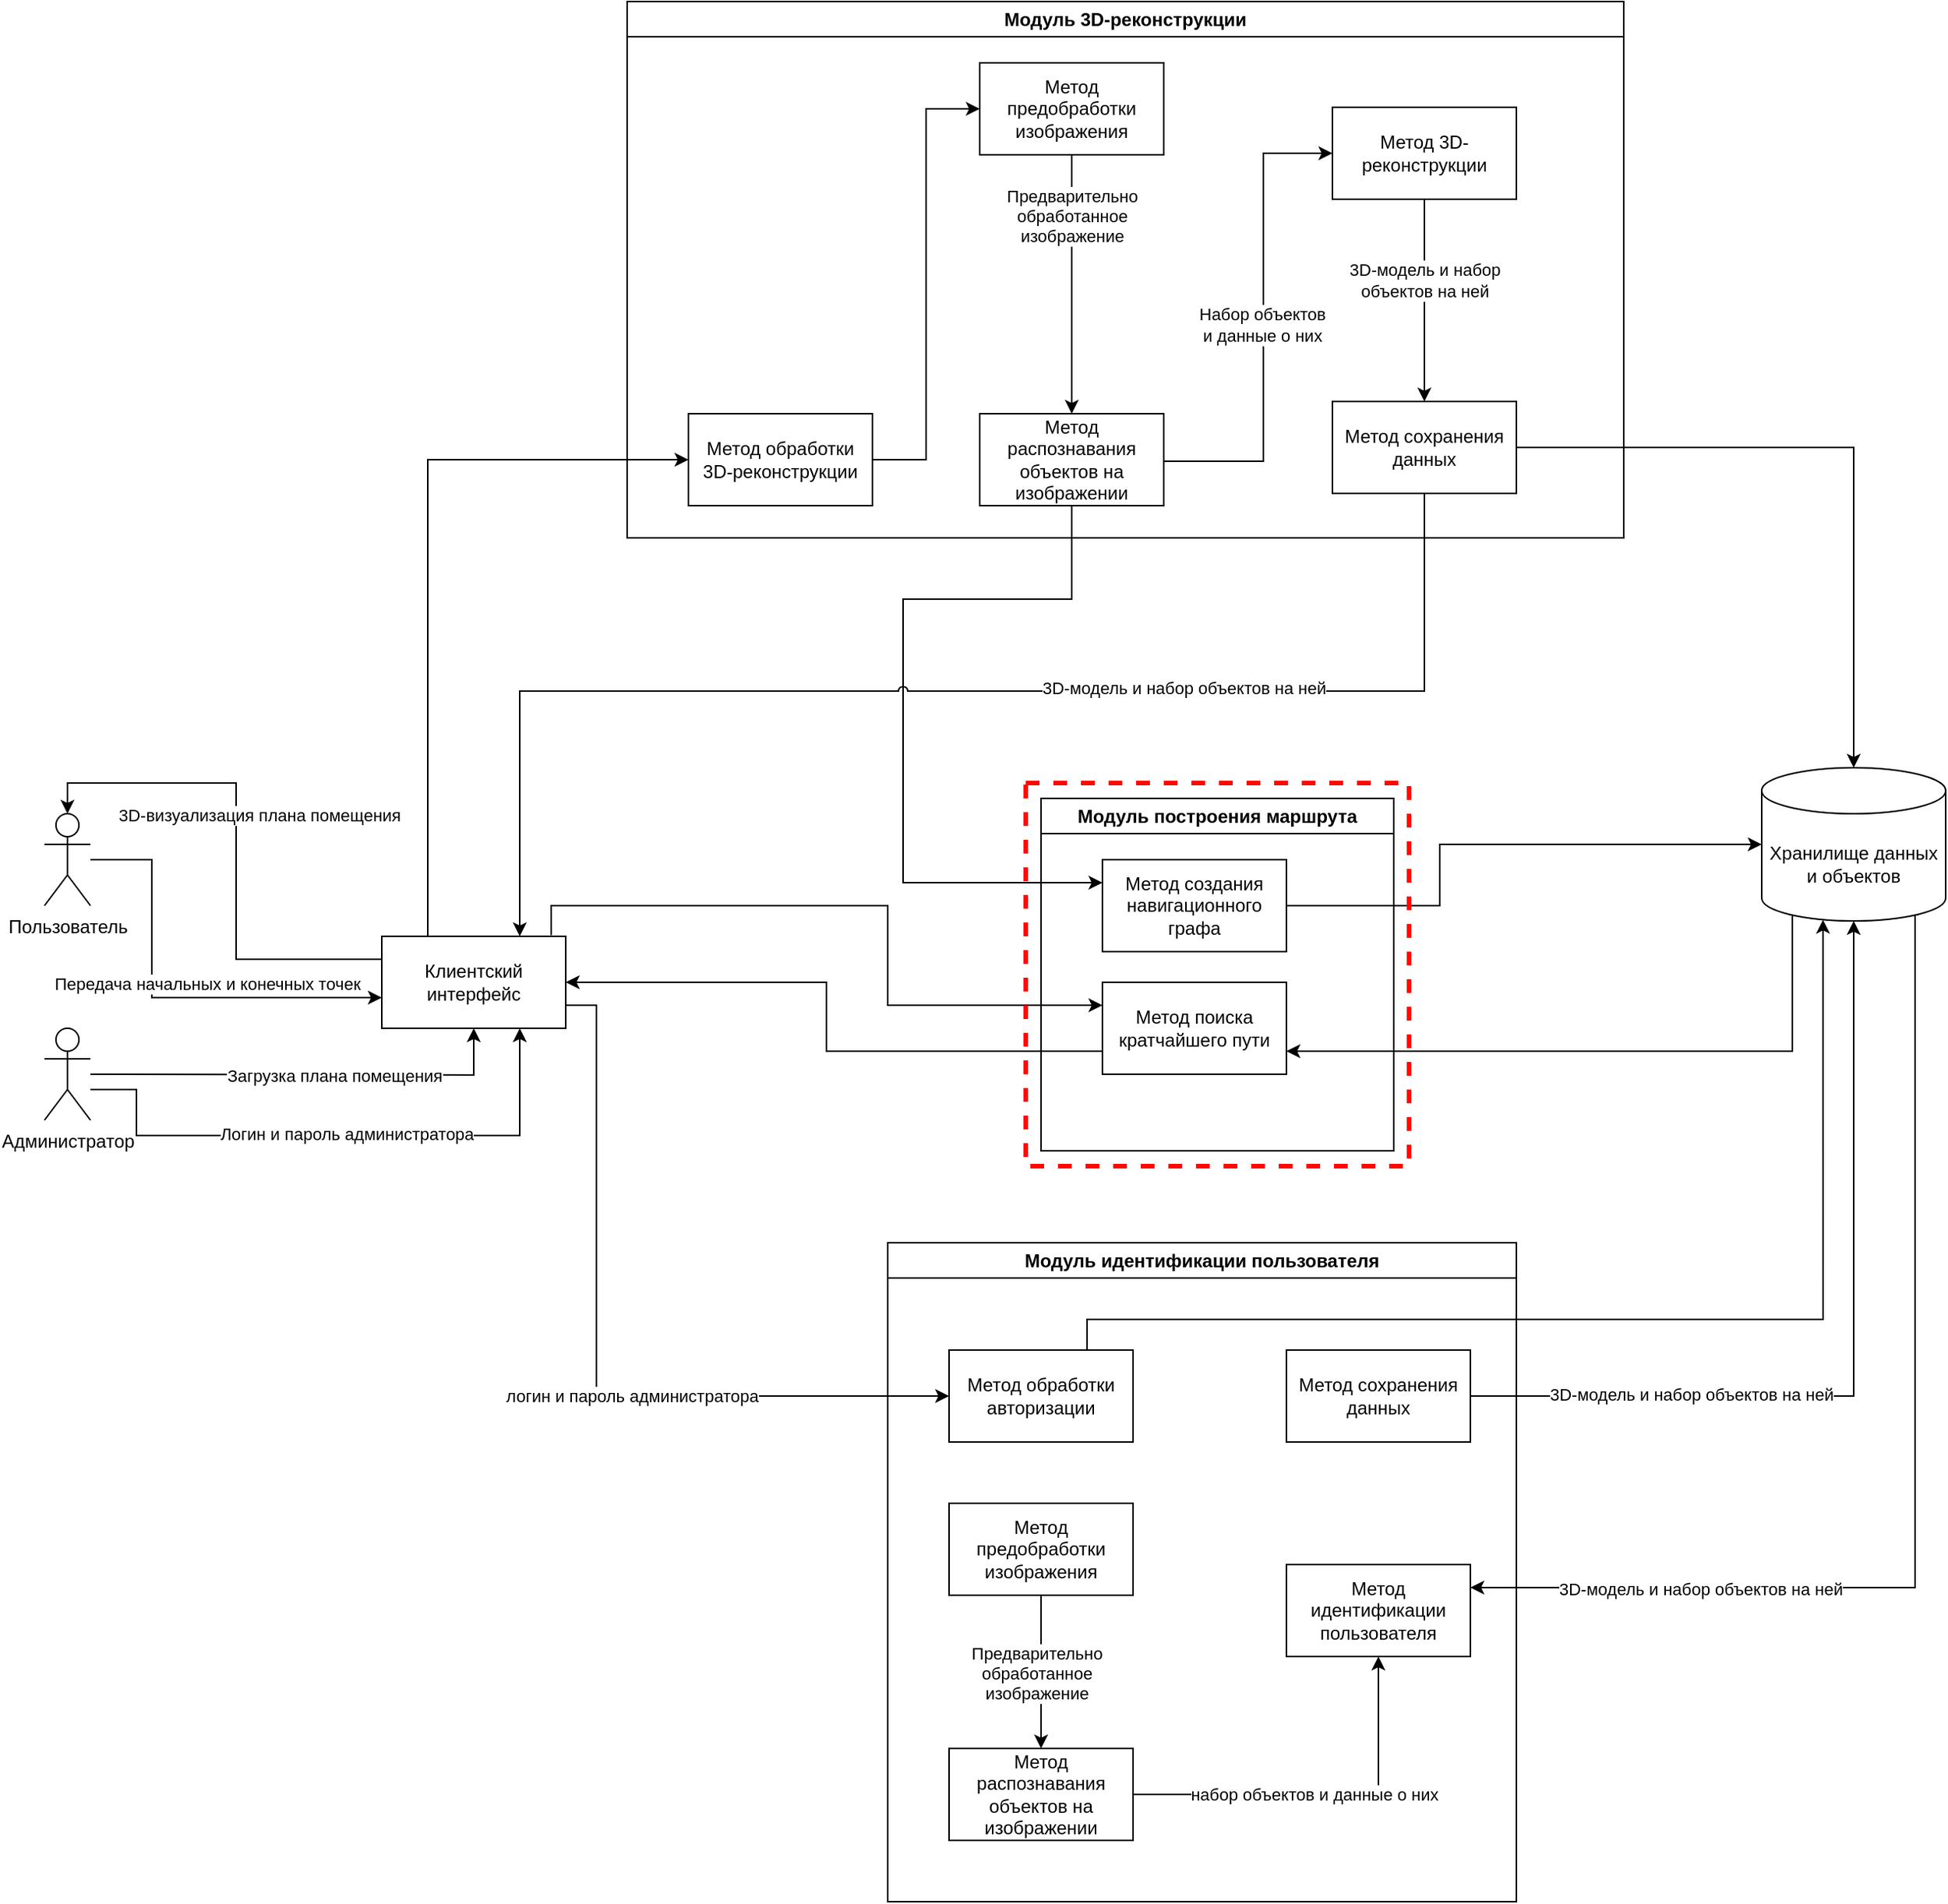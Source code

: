 <mxfile version="27.1.4">
  <diagram name="Страница — 1" id="elwOb8y8fLELGWzAOC3y">
    <mxGraphModel dx="3545" dy="4423" grid="1" gridSize="10" guides="1" tooltips="1" connect="1" arrows="1" fold="1" page="1" pageScale="1" pageWidth="827" pageHeight="1169" math="0" shadow="0">
      <root>
        <mxCell id="0" />
        <mxCell id="1" parent="0" />
        <mxCell id="OTB22keo5b9JswJ9PtMQ-2" value="Модуль 3D-реконструкции" style="swimlane;whiteSpace=wrap;html=1;swimlaneFillColor=none;glass=0;strokeWidth=1;" vertex="1" parent="1">
          <mxGeometry x="480" y="-1490" width="650" height="350" as="geometry" />
        </mxCell>
        <mxCell id="OTB22keo5b9JswJ9PtMQ-51" style="edgeStyle=orthogonalEdgeStyle;rounded=0;orthogonalLoop=1;jettySize=auto;html=1;exitX=0.5;exitY=1;exitDx=0;exitDy=0;entryX=0.5;entryY=0;entryDx=0;entryDy=0;" edge="1" parent="OTB22keo5b9JswJ9PtMQ-2" source="OTB22keo5b9JswJ9PtMQ-11" target="OTB22keo5b9JswJ9PtMQ-13">
          <mxGeometry relative="1" as="geometry" />
        </mxCell>
        <mxCell id="OTB22keo5b9JswJ9PtMQ-52" value="Предварительно&lt;div&gt;обработанное&lt;/div&gt;&lt;div&gt;изображение&lt;/div&gt;" style="edgeLabel;html=1;align=center;verticalAlign=middle;resizable=0;points=[];" vertex="1" connectable="0" parent="OTB22keo5b9JswJ9PtMQ-51">
          <mxGeometry x="0.001" y="-2" relative="1" as="geometry">
            <mxPoint x="2" y="-45" as="offset" />
          </mxGeometry>
        </mxCell>
        <mxCell id="OTB22keo5b9JswJ9PtMQ-11" value="Метод предобработки изображения" style="rounded=0;whiteSpace=wrap;html=1;" vertex="1" parent="OTB22keo5b9JswJ9PtMQ-2">
          <mxGeometry x="230" y="40" width="120" height="60" as="geometry" />
        </mxCell>
        <mxCell id="OTB22keo5b9JswJ9PtMQ-58" style="edgeStyle=orthogonalEdgeStyle;rounded=0;orthogonalLoop=1;jettySize=auto;html=1;exitX=0.75;exitY=1;exitDx=0;exitDy=0;" edge="1" parent="OTB22keo5b9JswJ9PtMQ-2" source="OTB22keo5b9JswJ9PtMQ-12" target="OTB22keo5b9JswJ9PtMQ-14">
          <mxGeometry relative="1" as="geometry">
            <Array as="points">
              <mxPoint x="520" y="129" />
            </Array>
          </mxGeometry>
        </mxCell>
        <mxCell id="OTB22keo5b9JswJ9PtMQ-60" value="3D-модель и набор&lt;div&gt;объектов на ней&lt;/div&gt;" style="edgeLabel;html=1;align=center;verticalAlign=middle;resizable=0;points=[];" vertex="1" connectable="0" parent="OTB22keo5b9JswJ9PtMQ-58">
          <mxGeometry x="0.025" relative="1" as="geometry">
            <mxPoint as="offset" />
          </mxGeometry>
        </mxCell>
        <mxCell id="OTB22keo5b9JswJ9PtMQ-12" value="Метод 3D-реконструкции" style="rounded=0;whiteSpace=wrap;html=1;" vertex="1" parent="OTB22keo5b9JswJ9PtMQ-2">
          <mxGeometry x="460" y="69" width="120" height="60" as="geometry" />
        </mxCell>
        <mxCell id="OTB22keo5b9JswJ9PtMQ-53" style="edgeStyle=orthogonalEdgeStyle;rounded=0;orthogonalLoop=1;jettySize=auto;html=1;exitX=1;exitY=0.5;exitDx=0;exitDy=0;entryX=0;entryY=0.5;entryDx=0;entryDy=0;" edge="1" parent="OTB22keo5b9JswJ9PtMQ-2" source="OTB22keo5b9JswJ9PtMQ-13" target="OTB22keo5b9JswJ9PtMQ-12">
          <mxGeometry relative="1" as="geometry">
            <mxPoint x="445" y="80" as="targetPoint" />
            <Array as="points">
              <mxPoint x="350" y="300" />
              <mxPoint x="415" y="300" />
              <mxPoint x="415" y="99" />
            </Array>
          </mxGeometry>
        </mxCell>
        <mxCell id="OTB22keo5b9JswJ9PtMQ-54" value="Набор объектов&lt;div&gt;и данные о них&lt;/div&gt;" style="edgeLabel;html=1;align=center;verticalAlign=middle;resizable=0;points=[];" vertex="1" connectable="0" parent="OTB22keo5b9JswJ9PtMQ-53">
          <mxGeometry x="-0.0" y="1" relative="1" as="geometry">
            <mxPoint y="1" as="offset" />
          </mxGeometry>
        </mxCell>
        <mxCell id="OTB22keo5b9JswJ9PtMQ-13" value="Метод распознавания объектов на изображении" style="rounded=0;whiteSpace=wrap;html=1;" vertex="1" parent="OTB22keo5b9JswJ9PtMQ-2">
          <mxGeometry x="230" y="269" width="120" height="60" as="geometry" />
        </mxCell>
        <mxCell id="OTB22keo5b9JswJ9PtMQ-14" value="Метод сохранения данных" style="rounded=0;whiteSpace=wrap;html=1;" vertex="1" parent="OTB22keo5b9JswJ9PtMQ-2">
          <mxGeometry x="460" y="261" width="120" height="60" as="geometry" />
        </mxCell>
        <mxCell id="OTB22keo5b9JswJ9PtMQ-57" style="edgeStyle=orthogonalEdgeStyle;rounded=0;orthogonalLoop=1;jettySize=auto;html=1;exitX=1;exitY=0.5;exitDx=0;exitDy=0;entryX=0;entryY=0.5;entryDx=0;entryDy=0;" edge="1" parent="OTB22keo5b9JswJ9PtMQ-2" source="OTB22keo5b9JswJ9PtMQ-5" target="OTB22keo5b9JswJ9PtMQ-11">
          <mxGeometry relative="1" as="geometry" />
        </mxCell>
        <mxCell id="OTB22keo5b9JswJ9PtMQ-5" value="Метод обработки 3D-реконструкции" style="rounded=0;whiteSpace=wrap;html=1;" vertex="1" parent="OTB22keo5b9JswJ9PtMQ-2">
          <mxGeometry x="40" y="269" width="120" height="60" as="geometry" />
        </mxCell>
        <mxCell id="OTB22keo5b9JswJ9PtMQ-3" value="Модуль идентификации пользователя" style="swimlane;whiteSpace=wrap;html=1;strokeWidth=1;" vertex="1" parent="1">
          <mxGeometry x="650" y="-680" width="410" height="430" as="geometry" />
        </mxCell>
        <mxCell id="OTB22keo5b9JswJ9PtMQ-8" value="Метод сохранения данных" style="rounded=0;whiteSpace=wrap;html=1;" vertex="1" parent="OTB22keo5b9JswJ9PtMQ-3">
          <mxGeometry x="260" y="70" width="120" height="60" as="geometry" />
        </mxCell>
        <mxCell id="OTB22keo5b9JswJ9PtMQ-49" style="edgeStyle=orthogonalEdgeStyle;rounded=0;orthogonalLoop=1;jettySize=auto;html=1;exitX=1;exitY=0.5;exitDx=0;exitDy=0;entryX=0.5;entryY=1;entryDx=0;entryDy=0;" edge="1" parent="OTB22keo5b9JswJ9PtMQ-3" source="OTB22keo5b9JswJ9PtMQ-9" target="OTB22keo5b9JswJ9PtMQ-10">
          <mxGeometry relative="1" as="geometry" />
        </mxCell>
        <mxCell id="OTB22keo5b9JswJ9PtMQ-50" value="набор объектов и данные о них" style="edgeLabel;html=1;align=center;verticalAlign=middle;resizable=0;points=[];" vertex="1" connectable="0" parent="OTB22keo5b9JswJ9PtMQ-49">
          <mxGeometry x="-0.057" relative="1" as="geometry">
            <mxPoint as="offset" />
          </mxGeometry>
        </mxCell>
        <mxCell id="OTB22keo5b9JswJ9PtMQ-9" value="Метод распознавания объектов на изображении" style="rounded=0;whiteSpace=wrap;html=1;" vertex="1" parent="OTB22keo5b9JswJ9PtMQ-3">
          <mxGeometry x="40" y="330" width="120" height="60" as="geometry" />
        </mxCell>
        <mxCell id="OTB22keo5b9JswJ9PtMQ-10" value="Метод идентификации пользователя" style="rounded=0;whiteSpace=wrap;html=1;" vertex="1" parent="OTB22keo5b9JswJ9PtMQ-3">
          <mxGeometry x="260" y="210" width="120" height="60" as="geometry" />
        </mxCell>
        <mxCell id="OTB22keo5b9JswJ9PtMQ-47" style="edgeStyle=orthogonalEdgeStyle;rounded=0;orthogonalLoop=1;jettySize=auto;html=1;exitX=0.5;exitY=1;exitDx=0;exitDy=0;entryX=0.5;entryY=0;entryDx=0;entryDy=0;" edge="1" parent="OTB22keo5b9JswJ9PtMQ-3" source="OTB22keo5b9JswJ9PtMQ-7" target="OTB22keo5b9JswJ9PtMQ-9">
          <mxGeometry relative="1" as="geometry" />
        </mxCell>
        <mxCell id="OTB22keo5b9JswJ9PtMQ-48" value="Предварительно&lt;div&gt;обработанное&lt;/div&gt;&lt;div&gt;изображение&lt;/div&gt;" style="edgeLabel;html=1;align=center;verticalAlign=middle;resizable=0;points=[];" vertex="1" connectable="0" parent="OTB22keo5b9JswJ9PtMQ-47">
          <mxGeometry x="0.018" y="-3" relative="1" as="geometry">
            <mxPoint as="offset" />
          </mxGeometry>
        </mxCell>
        <mxCell id="OTB22keo5b9JswJ9PtMQ-32" value="Метод обработки авторизации" style="rounded=0;whiteSpace=wrap;html=1;" vertex="1" parent="OTB22keo5b9JswJ9PtMQ-3">
          <mxGeometry x="40" y="70" width="120" height="60" as="geometry" />
        </mxCell>
        <mxCell id="OTB22keo5b9JswJ9PtMQ-7" value="Метод предобработки изображения" style="rounded=0;whiteSpace=wrap;html=1;" vertex="1" parent="OTB22keo5b9JswJ9PtMQ-3">
          <mxGeometry x="40" y="170" width="120" height="60" as="geometry" />
        </mxCell>
        <mxCell id="OTB22keo5b9JswJ9PtMQ-35" style="edgeStyle=orthogonalEdgeStyle;rounded=0;orthogonalLoop=1;jettySize=auto;html=1;exitX=1;exitY=0.75;exitDx=0;exitDy=0;entryX=0;entryY=0.5;entryDx=0;entryDy=0;" edge="1" parent="1" source="OTB22keo5b9JswJ9PtMQ-15" target="OTB22keo5b9JswJ9PtMQ-32">
          <mxGeometry relative="1" as="geometry">
            <Array as="points">
              <mxPoint x="460" y="-835" />
              <mxPoint x="460" y="-580" />
            </Array>
          </mxGeometry>
        </mxCell>
        <mxCell id="OTB22keo5b9JswJ9PtMQ-36" value="логин и пароль администратора" style="edgeLabel;html=1;align=center;verticalAlign=middle;resizable=0;points=[];" vertex="1" connectable="0" parent="OTB22keo5b9JswJ9PtMQ-35">
          <mxGeometry x="0.139" y="2" relative="1" as="geometry">
            <mxPoint x="10" y="2" as="offset" />
          </mxGeometry>
        </mxCell>
        <mxCell id="OTB22keo5b9JswJ9PtMQ-38" style="edgeStyle=orthogonalEdgeStyle;rounded=0;orthogonalLoop=1;jettySize=auto;html=1;exitX=0.921;exitY=-0.013;exitDx=0;exitDy=0;entryX=0;entryY=0.25;entryDx=0;entryDy=0;exitPerimeter=0;" edge="1" parent="1" source="OTB22keo5b9JswJ9PtMQ-15" target="OTB22keo5b9JswJ9PtMQ-30">
          <mxGeometry relative="1" as="geometry">
            <Array as="points">
              <mxPoint x="431" y="-900" />
              <mxPoint x="650" y="-900" />
              <mxPoint x="650" y="-835" />
            </Array>
          </mxGeometry>
        </mxCell>
        <mxCell id="OTB22keo5b9JswJ9PtMQ-56" style="edgeStyle=orthogonalEdgeStyle;rounded=0;orthogonalLoop=1;jettySize=auto;html=1;exitX=0.25;exitY=0;exitDx=0;exitDy=0;entryX=0;entryY=0.5;entryDx=0;entryDy=0;" edge="1" parent="1" source="OTB22keo5b9JswJ9PtMQ-15" target="OTB22keo5b9JswJ9PtMQ-5">
          <mxGeometry relative="1" as="geometry">
            <Array as="points">
              <mxPoint x="350" y="-1191" />
            </Array>
          </mxGeometry>
        </mxCell>
        <mxCell id="OTB22keo5b9JswJ9PtMQ-15" value="Клиентский интерфейс" style="rounded=0;whiteSpace=wrap;html=1;" vertex="1" parent="1">
          <mxGeometry x="320" y="-880" width="120" height="60" as="geometry" />
        </mxCell>
        <mxCell id="OTB22keo5b9JswJ9PtMQ-40" style="edgeStyle=orthogonalEdgeStyle;rounded=0;orthogonalLoop=1;jettySize=auto;html=1;exitX=0.145;exitY=1;exitDx=0;exitDy=-4.35;exitPerimeter=0;entryX=1;entryY=0.75;entryDx=0;entryDy=0;" edge="1" parent="1" source="OTB22keo5b9JswJ9PtMQ-16" target="OTB22keo5b9JswJ9PtMQ-30">
          <mxGeometry relative="1" as="geometry">
            <Array as="points">
              <mxPoint x="1240" y="-894" />
              <mxPoint x="1240" y="-805" />
            </Array>
          </mxGeometry>
        </mxCell>
        <mxCell id="OTB22keo5b9JswJ9PtMQ-43" style="edgeStyle=orthogonalEdgeStyle;rounded=0;orthogonalLoop=1;jettySize=auto;html=1;exitX=0.855;exitY=1;exitDx=0;exitDy=-4.35;exitPerimeter=0;entryX=1;entryY=0.25;entryDx=0;entryDy=0;" edge="1" parent="1" source="OTB22keo5b9JswJ9PtMQ-16" target="OTB22keo5b9JswJ9PtMQ-10">
          <mxGeometry relative="1" as="geometry">
            <Array as="points">
              <mxPoint x="1320" y="-894" />
              <mxPoint x="1320" y="-455" />
            </Array>
          </mxGeometry>
        </mxCell>
        <mxCell id="OTB22keo5b9JswJ9PtMQ-44" value="3D-модель и набор объектов на ней" style="edgeLabel;html=1;align=center;verticalAlign=middle;resizable=0;points=[];" vertex="1" connectable="0" parent="OTB22keo5b9JswJ9PtMQ-43">
          <mxGeometry x="0.59" y="1" relative="1" as="geometry">
            <mxPoint as="offset" />
          </mxGeometry>
        </mxCell>
        <mxCell id="OTB22keo5b9JswJ9PtMQ-16" value="Хранилище данных и объектов" style="shape=cylinder3;whiteSpace=wrap;html=1;boundedLbl=1;backgroundOutline=1;size=15;" vertex="1" parent="1">
          <mxGeometry x="1220" y="-990" width="120" height="100" as="geometry" />
        </mxCell>
        <mxCell id="OTB22keo5b9JswJ9PtMQ-24" style="edgeStyle=orthogonalEdgeStyle;rounded=0;orthogonalLoop=1;jettySize=auto;html=1;entryX=0.5;entryY=1;entryDx=0;entryDy=0;" edge="1" parent="1" target="OTB22keo5b9JswJ9PtMQ-15">
          <mxGeometry relative="1" as="geometry">
            <mxPoint x="130" y="-790" as="sourcePoint" />
          </mxGeometry>
        </mxCell>
        <mxCell id="OTB22keo5b9JswJ9PtMQ-25" value="Загрузка плана помещения" style="edgeLabel;html=1;align=center;verticalAlign=middle;resizable=0;points=[];" vertex="1" connectable="0" parent="OTB22keo5b9JswJ9PtMQ-24">
          <mxGeometry x="-0.103" y="1" relative="1" as="geometry">
            <mxPoint x="33" y="1" as="offset" />
          </mxGeometry>
        </mxCell>
        <mxCell id="OTB22keo5b9JswJ9PtMQ-26" style="edgeStyle=orthogonalEdgeStyle;rounded=0;orthogonalLoop=1;jettySize=auto;html=1;entryX=0.75;entryY=1;entryDx=0;entryDy=0;" edge="1" parent="1" source="OTB22keo5b9JswJ9PtMQ-17" target="OTB22keo5b9JswJ9PtMQ-15">
          <mxGeometry relative="1" as="geometry">
            <Array as="points">
              <mxPoint x="160" y="-780" />
              <mxPoint x="160" y="-750" />
              <mxPoint x="410" y="-750" />
            </Array>
          </mxGeometry>
        </mxCell>
        <mxCell id="OTB22keo5b9JswJ9PtMQ-27" value="Логин и пароль администратора" style="edgeLabel;html=1;align=center;verticalAlign=middle;resizable=0;points=[];" vertex="1" connectable="0" parent="OTB22keo5b9JswJ9PtMQ-26">
          <mxGeometry x="0.038" y="1" relative="1" as="geometry">
            <mxPoint as="offset" />
          </mxGeometry>
        </mxCell>
        <mxCell id="OTB22keo5b9JswJ9PtMQ-17" value="Администратор" style="shape=umlActor;verticalLabelPosition=bottom;verticalAlign=top;html=1;outlineConnect=0;" vertex="1" parent="1">
          <mxGeometry x="100" y="-820" width="30" height="60" as="geometry" />
        </mxCell>
        <mxCell id="OTB22keo5b9JswJ9PtMQ-22" style="edgeStyle=orthogonalEdgeStyle;rounded=0;orthogonalLoop=1;jettySize=auto;html=1;" edge="1" parent="1" target="OTB22keo5b9JswJ9PtMQ-15">
          <mxGeometry relative="1" as="geometry">
            <mxPoint x="130" y="-930" as="sourcePoint" />
            <Array as="points">
              <mxPoint x="170" y="-930" />
              <mxPoint x="170" y="-840" />
            </Array>
          </mxGeometry>
        </mxCell>
        <mxCell id="OTB22keo5b9JswJ9PtMQ-23" value="Передача начальных и конечных точек" style="edgeLabel;html=1;align=center;verticalAlign=middle;resizable=0;points=[];" vertex="1" connectable="0" parent="OTB22keo5b9JswJ9PtMQ-22">
          <mxGeometry x="-0.142" y="2" relative="1" as="geometry">
            <mxPoint x="34" y="1" as="offset" />
          </mxGeometry>
        </mxCell>
        <mxCell id="OTB22keo5b9JswJ9PtMQ-19" value="Пользователь" style="shape=umlActor;verticalLabelPosition=bottom;verticalAlign=top;html=1;outlineConnect=0;" vertex="1" parent="1">
          <mxGeometry x="100" y="-960" width="30" height="60" as="geometry" />
        </mxCell>
        <mxCell id="OTB22keo5b9JswJ9PtMQ-28" value="Модуль построения маршрута" style="swimlane;whiteSpace=wrap;html=1;strokeWidth=1;" vertex="1" parent="1">
          <mxGeometry x="750" y="-970" width="230" height="230" as="geometry" />
        </mxCell>
        <mxCell id="OTB22keo5b9JswJ9PtMQ-29" value="Метод создания навигационного графа" style="rounded=0;whiteSpace=wrap;html=1;" vertex="1" parent="OTB22keo5b9JswJ9PtMQ-28">
          <mxGeometry x="40" y="40" width="120" height="60" as="geometry" />
        </mxCell>
        <mxCell id="OTB22keo5b9JswJ9PtMQ-30" value="Метод поиска кратчайшего пути" style="rounded=0;whiteSpace=wrap;html=1;" vertex="1" parent="OTB22keo5b9JswJ9PtMQ-28">
          <mxGeometry x="40" y="120" width="120" height="60" as="geometry" />
        </mxCell>
        <mxCell id="OTB22keo5b9JswJ9PtMQ-31" style="edgeStyle=orthogonalEdgeStyle;rounded=0;orthogonalLoop=1;jettySize=auto;html=1;exitX=1;exitY=0.5;exitDx=0;exitDy=0;entryX=0.5;entryY=1;entryDx=0;entryDy=0;entryPerimeter=0;" edge="1" parent="1" source="OTB22keo5b9JswJ9PtMQ-8" target="OTB22keo5b9JswJ9PtMQ-16">
          <mxGeometry relative="1" as="geometry" />
        </mxCell>
        <mxCell id="OTB22keo5b9JswJ9PtMQ-45" value="3D-модель и набор объектов на ней" style="edgeLabel;html=1;align=center;verticalAlign=middle;resizable=0;points=[];" vertex="1" connectable="0" parent="OTB22keo5b9JswJ9PtMQ-31">
          <mxGeometry x="-0.482" y="1" relative="1" as="geometry">
            <mxPoint x="-1" as="offset" />
          </mxGeometry>
        </mxCell>
        <mxCell id="OTB22keo5b9JswJ9PtMQ-33" style="edgeStyle=orthogonalEdgeStyle;rounded=0;orthogonalLoop=1;jettySize=auto;html=1;exitX=0;exitY=0.25;exitDx=0;exitDy=0;entryX=0.5;entryY=0;entryDx=0;entryDy=0;entryPerimeter=0;" edge="1" parent="1" source="OTB22keo5b9JswJ9PtMQ-15" target="OTB22keo5b9JswJ9PtMQ-19">
          <mxGeometry relative="1" as="geometry" />
        </mxCell>
        <mxCell id="OTB22keo5b9JswJ9PtMQ-34" value="3D-визуализация плана помещения" style="edgeLabel;html=1;align=center;verticalAlign=middle;resizable=0;points=[];" vertex="1" connectable="0" parent="OTB22keo5b9JswJ9PtMQ-33">
          <mxGeometry x="0.198" y="2" relative="1" as="geometry">
            <mxPoint x="17" y="14" as="offset" />
          </mxGeometry>
        </mxCell>
        <mxCell id="OTB22keo5b9JswJ9PtMQ-39" style="edgeStyle=orthogonalEdgeStyle;rounded=0;orthogonalLoop=1;jettySize=auto;html=1;exitX=1;exitY=0.5;exitDx=0;exitDy=0;entryX=0;entryY=0.5;entryDx=0;entryDy=0;entryPerimeter=0;" edge="1" parent="1" source="OTB22keo5b9JswJ9PtMQ-29" target="OTB22keo5b9JswJ9PtMQ-16">
          <mxGeometry relative="1" as="geometry">
            <mxPoint x="900" y="-980" as="sourcePoint" />
            <mxPoint x="1170" y="-930" as="targetPoint" />
            <Array as="points">
              <mxPoint x="1010" y="-900" />
              <mxPoint x="1010" y="-940" />
            </Array>
          </mxGeometry>
        </mxCell>
        <mxCell id="OTB22keo5b9JswJ9PtMQ-41" style="edgeStyle=orthogonalEdgeStyle;rounded=0;orthogonalLoop=1;jettySize=auto;html=1;exitX=0;exitY=0.75;exitDx=0;exitDy=0;entryX=1;entryY=0.5;entryDx=0;entryDy=0;" edge="1" parent="1" source="OTB22keo5b9JswJ9PtMQ-30" target="OTB22keo5b9JswJ9PtMQ-15">
          <mxGeometry relative="1" as="geometry">
            <Array as="points">
              <mxPoint x="610" y="-805" />
              <mxPoint x="610" y="-850" />
            </Array>
          </mxGeometry>
        </mxCell>
        <mxCell id="OTB22keo5b9JswJ9PtMQ-42" style="edgeStyle=orthogonalEdgeStyle;rounded=0;orthogonalLoop=1;jettySize=auto;html=1;exitX=0.5;exitY=1;exitDx=0;exitDy=0;entryX=0;entryY=0.25;entryDx=0;entryDy=0;" edge="1" parent="1" source="OTB22keo5b9JswJ9PtMQ-13" target="OTB22keo5b9JswJ9PtMQ-29">
          <mxGeometry relative="1" as="geometry">
            <Array as="points">
              <mxPoint x="770" y="-1100" />
              <mxPoint x="660" y="-1100" />
              <mxPoint x="660" y="-915" />
            </Array>
          </mxGeometry>
        </mxCell>
        <mxCell id="OTB22keo5b9JswJ9PtMQ-61" style="edgeStyle=orthogonalEdgeStyle;rounded=0;orthogonalLoop=1;jettySize=auto;html=1;exitX=1;exitY=0.5;exitDx=0;exitDy=0;entryX=0.5;entryY=0;entryDx=0;entryDy=0;entryPerimeter=0;" edge="1" parent="1" source="OTB22keo5b9JswJ9PtMQ-14" target="OTB22keo5b9JswJ9PtMQ-16">
          <mxGeometry relative="1" as="geometry">
            <Array as="points">
              <mxPoint x="1280" y="-1199" />
            </Array>
          </mxGeometry>
        </mxCell>
        <mxCell id="OTB22keo5b9JswJ9PtMQ-65" style="edgeStyle=orthogonalEdgeStyle;rounded=0;orthogonalLoop=1;jettySize=auto;html=1;exitX=0.5;exitY=1;exitDx=0;exitDy=0;entryX=0.75;entryY=0;entryDx=0;entryDy=0;jumpStyle=arc;" edge="1" parent="1" source="OTB22keo5b9JswJ9PtMQ-14" target="OTB22keo5b9JswJ9PtMQ-15">
          <mxGeometry relative="1" as="geometry">
            <Array as="points">
              <mxPoint x="1000" y="-1040" />
              <mxPoint x="410" y="-1040" />
            </Array>
          </mxGeometry>
        </mxCell>
        <mxCell id="OTB22keo5b9JswJ9PtMQ-66" value="3D-модель и набор объектов на ней" style="edgeLabel;html=1;align=center;verticalAlign=middle;resizable=0;points=[];" vertex="1" connectable="0" parent="OTB22keo5b9JswJ9PtMQ-65">
          <mxGeometry x="-0.004" y="-2" relative="1" as="geometry">
            <mxPoint x="151" as="offset" />
          </mxGeometry>
        </mxCell>
        <mxCell id="OTB22keo5b9JswJ9PtMQ-67" style="edgeStyle=orthogonalEdgeStyle;rounded=0;orthogonalLoop=1;jettySize=auto;html=1;exitX=0.75;exitY=0;exitDx=0;exitDy=0;entryX=0.333;entryY=0.992;entryDx=0;entryDy=0;entryPerimeter=0;" edge="1" parent="1" source="OTB22keo5b9JswJ9PtMQ-32" target="OTB22keo5b9JswJ9PtMQ-16">
          <mxGeometry relative="1" as="geometry">
            <Array as="points">
              <mxPoint x="780" y="-630" />
              <mxPoint x="1260" y="-630" />
            </Array>
          </mxGeometry>
        </mxCell>
        <mxCell id="OTB22keo5b9JswJ9PtMQ-69" value="" style="rounded=0;whiteSpace=wrap;html=1;fillColor=none;strokeColor=#FF0800;dashed=1;strokeWidth=3;" vertex="1" parent="1">
          <mxGeometry x="740" y="-980" width="250" height="250" as="geometry" />
        </mxCell>
        <mxCell id="OTB22keo5b9JswJ9PtMQ-70" value="" style="text;strokeColor=none;fillColor=none;align=left;verticalAlign=middle;spacingTop=-1;spacingLeft=4;spacingRight=4;rotatable=0;labelPosition=right;points=[];portConstraint=eastwest;" vertex="1" parent="1">
          <mxGeometry x="830" y="-1030" width="20" height="14" as="geometry" />
        </mxCell>
      </root>
    </mxGraphModel>
  </diagram>
</mxfile>
